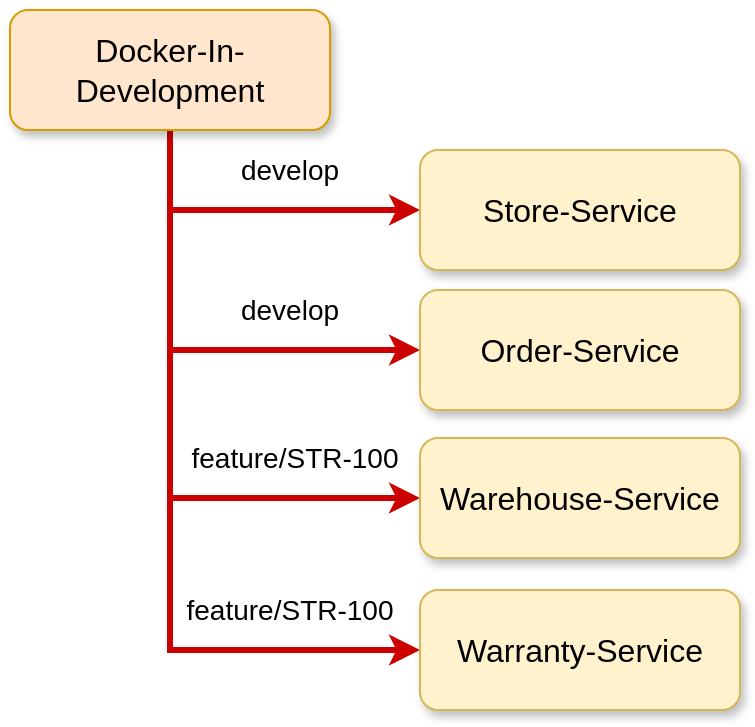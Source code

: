 <mxfile version="15.7.3" type="device"><diagram id="tbVA7bXH7_fChUtALdNM" name="Страница 1"><mxGraphModel dx="1566" dy="976" grid="1" gridSize="10" guides="1" tooltips="1" connect="1" arrows="1" fold="1" page="1" pageScale="1" pageWidth="1169" pageHeight="827" math="0" shadow="0"><root><mxCell id="0"/><mxCell id="1" parent="0"/><mxCell id="M9-GXqAIVV1jU1xI2zax-7" style="edgeStyle=orthogonalEdgeStyle;rounded=0;orthogonalLoop=1;jettySize=auto;html=1;entryX=0;entryY=0.5;entryDx=0;entryDy=0;shadow=0;strokeWidth=3;strokeColor=#CC0000;" parent="1" source="M9-GXqAIVV1jU1xI2zax-1" target="M9-GXqAIVV1jU1xI2zax-2" edge="1"><mxGeometry relative="1" as="geometry"><Array as="points"><mxPoint x="380" y="270"/></Array></mxGeometry></mxCell><mxCell id="M9-GXqAIVV1jU1xI2zax-8" style="edgeStyle=orthogonalEdgeStyle;rounded=0;orthogonalLoop=1;jettySize=auto;html=1;entryX=0;entryY=0.5;entryDx=0;entryDy=0;shadow=0;strokeWidth=3;strokeColor=#CC0000;" parent="1" source="M9-GXqAIVV1jU1xI2zax-1" target="M9-GXqAIVV1jU1xI2zax-4" edge="1"><mxGeometry relative="1" as="geometry"><Array as="points"><mxPoint x="380" y="340"/></Array></mxGeometry></mxCell><mxCell id="M9-GXqAIVV1jU1xI2zax-9" style="edgeStyle=orthogonalEdgeStyle;rounded=0;orthogonalLoop=1;jettySize=auto;html=1;entryX=0;entryY=0.5;entryDx=0;entryDy=0;shadow=0;strokeWidth=3;strokeColor=#CC0000;" parent="1" source="M9-GXqAIVV1jU1xI2zax-1" target="M9-GXqAIVV1jU1xI2zax-5" edge="1"><mxGeometry relative="1" as="geometry"><Array as="points"><mxPoint x="380" y="414"/></Array></mxGeometry></mxCell><mxCell id="M9-GXqAIVV1jU1xI2zax-10" style="edgeStyle=orthogonalEdgeStyle;rounded=0;orthogonalLoop=1;jettySize=auto;html=1;entryX=0;entryY=0.5;entryDx=0;entryDy=0;shadow=0;strokeWidth=3;strokeColor=#CC0000;" parent="1" source="M9-GXqAIVV1jU1xI2zax-1" target="M9-GXqAIVV1jU1xI2zax-6" edge="1"><mxGeometry relative="1" as="geometry"><Array as="points"><mxPoint x="380" y="490"/><mxPoint x="505" y="490"/></Array></mxGeometry></mxCell><mxCell id="M9-GXqAIVV1jU1xI2zax-1" value="Docker-In-Development" style="rounded=1;whiteSpace=wrap;html=1;shadow=1;fontSize=16;fillColor=#ffe6cc;strokeColor=#d79b00;" parent="1" vertex="1"><mxGeometry x="300" y="170" width="160" height="60" as="geometry"/></mxCell><mxCell id="M9-GXqAIVV1jU1xI2zax-2" value="Store-Service" style="rounded=1;whiteSpace=wrap;html=1;shadow=1;fontSize=16;fillColor=#fff2cc;strokeColor=#d6b656;" parent="1" vertex="1"><mxGeometry x="505" y="240" width="160" height="60" as="geometry"/></mxCell><mxCell id="M9-GXqAIVV1jU1xI2zax-4" value="Order-Service" style="rounded=1;whiteSpace=wrap;html=1;shadow=1;fontSize=16;fillColor=#fff2cc;strokeColor=#d6b656;" parent="1" vertex="1"><mxGeometry x="505" y="310" width="160" height="60" as="geometry"/></mxCell><mxCell id="M9-GXqAIVV1jU1xI2zax-5" value="Warehouse-Service" style="rounded=1;whiteSpace=wrap;html=1;shadow=1;fontSize=16;fillColor=#fff2cc;strokeColor=#d6b656;" parent="1" vertex="1"><mxGeometry x="505" y="384" width="160" height="60" as="geometry"/></mxCell><mxCell id="M9-GXqAIVV1jU1xI2zax-6" value="Warranty-Service" style="rounded=1;whiteSpace=wrap;html=1;shadow=1;fontSize=16;fillColor=#fff2cc;strokeColor=#d6b656;" parent="1" vertex="1"><mxGeometry x="505" y="460" width="160" height="60" as="geometry"/></mxCell><mxCell id="M9-GXqAIVV1jU1xI2zax-11" value="develop" style="text;html=1;strokeColor=none;fillColor=none;align=center;verticalAlign=middle;whiteSpace=wrap;rounded=0;shadow=1;fontSize=14;" parent="1" vertex="1"><mxGeometry x="410" y="240" width="60" height="20" as="geometry"/></mxCell><mxCell id="M9-GXqAIVV1jU1xI2zax-12" value="develop" style="text;html=1;strokeColor=none;fillColor=none;align=center;verticalAlign=middle;whiteSpace=wrap;rounded=0;shadow=1;fontSize=14;" parent="1" vertex="1"><mxGeometry x="410" y="310" width="60" height="20" as="geometry"/></mxCell><mxCell id="M9-GXqAIVV1jU1xI2zax-13" value="feature/STR-100" style="text;html=1;strokeColor=none;fillColor=none;align=center;verticalAlign=middle;whiteSpace=wrap;rounded=0;shadow=1;fontSize=14;" parent="1" vertex="1"><mxGeometry x="385" y="384" width="115" height="20" as="geometry"/></mxCell><mxCell id="M9-GXqAIVV1jU1xI2zax-14" value="feature/STR-100" style="text;html=1;strokeColor=none;fillColor=none;align=center;verticalAlign=middle;whiteSpace=wrap;rounded=0;shadow=1;fontSize=14;" parent="1" vertex="1"><mxGeometry x="385" y="460" width="110" height="20" as="geometry"/></mxCell></root></mxGraphModel></diagram></mxfile>
